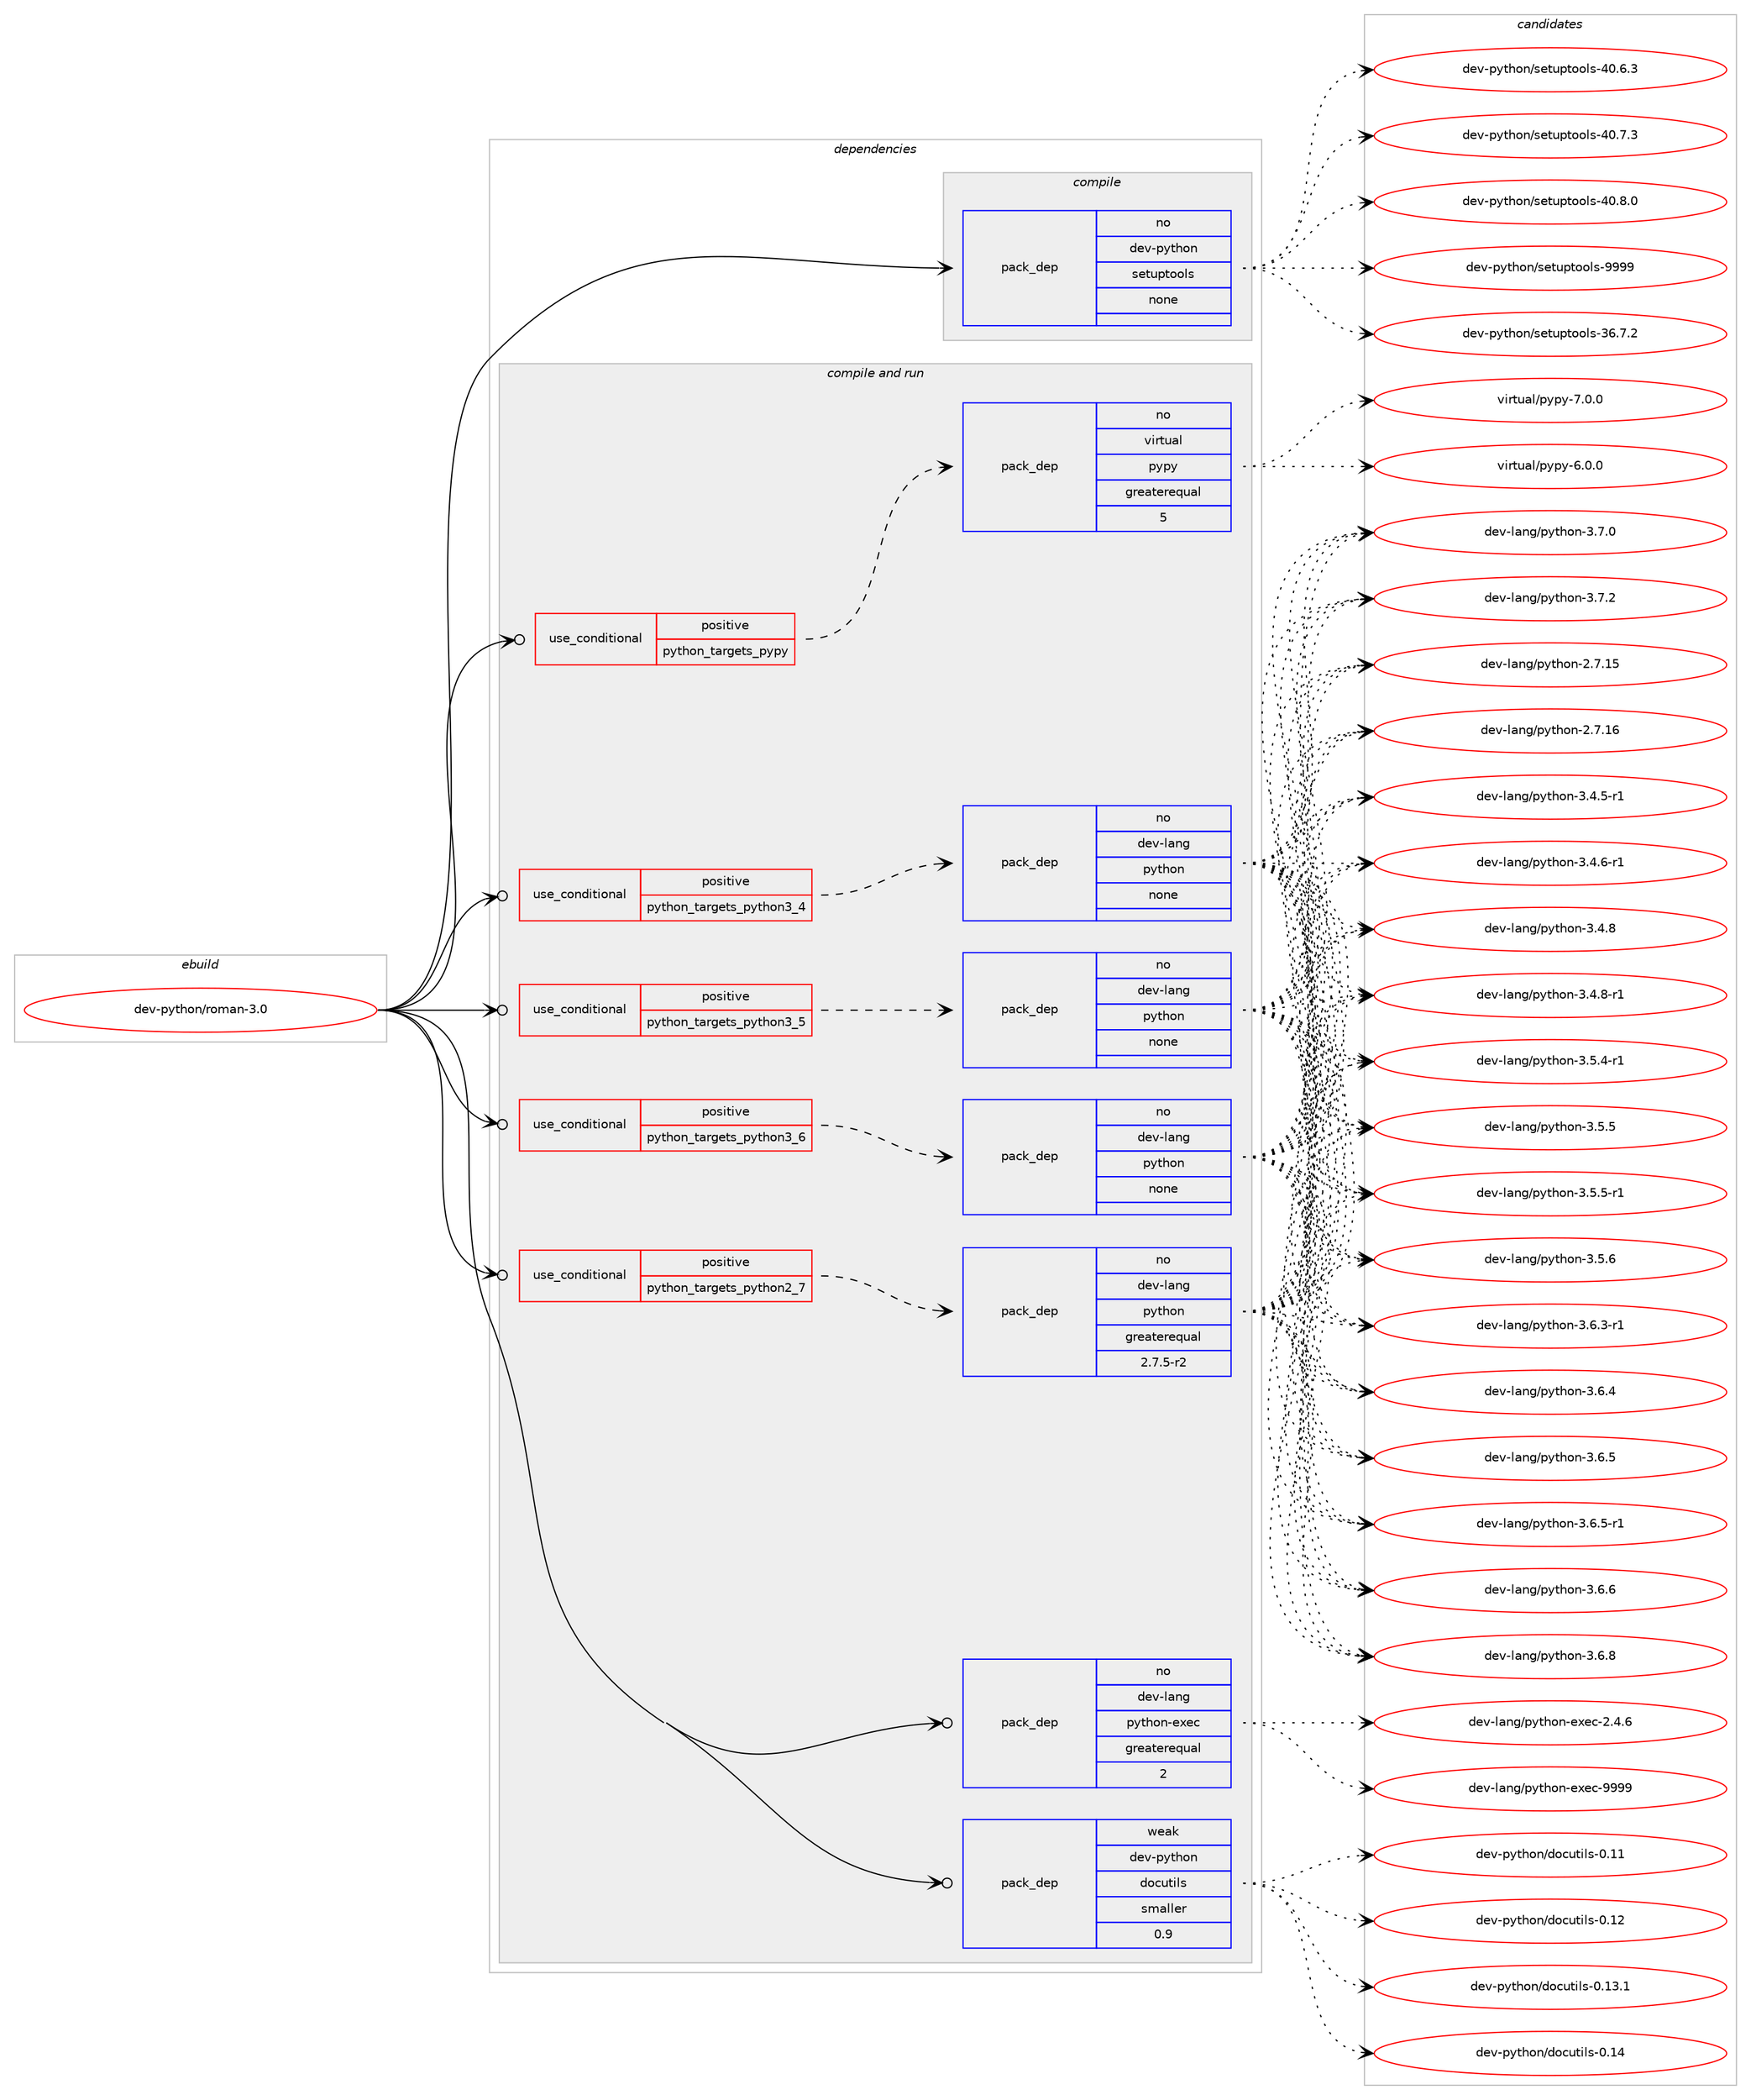 digraph prolog {

# *************
# Graph options
# *************

newrank=true;
concentrate=true;
compound=true;
graph [rankdir=LR,fontname=Helvetica,fontsize=10,ranksep=1.5];#, ranksep=2.5, nodesep=0.2];
edge  [arrowhead=vee];
node  [fontname=Helvetica,fontsize=10];

# **********
# The ebuild
# **********

subgraph cluster_leftcol {
color=gray;
rank=same;
label=<<i>ebuild</i>>;
id [label="dev-python/roman-3.0", color=red, width=4, href="../dev-python/roman-3.0.svg"];
}

# ****************
# The dependencies
# ****************

subgraph cluster_midcol {
color=gray;
label=<<i>dependencies</i>>;
subgraph cluster_compile {
fillcolor="#eeeeee";
style=filled;
label=<<i>compile</i>>;
subgraph pack1032133 {
dependency1439483 [label=<<TABLE BORDER="0" CELLBORDER="1" CELLSPACING="0" CELLPADDING="4" WIDTH="220"><TR><TD ROWSPAN="6" CELLPADDING="30">pack_dep</TD></TR><TR><TD WIDTH="110">no</TD></TR><TR><TD>dev-python</TD></TR><TR><TD>setuptools</TD></TR><TR><TD>none</TD></TR><TR><TD></TD></TR></TABLE>>, shape=none, color=blue];
}
id:e -> dependency1439483:w [weight=20,style="solid",arrowhead="vee"];
}
subgraph cluster_compileandrun {
fillcolor="#eeeeee";
style=filled;
label=<<i>compile and run</i>>;
subgraph cond383988 {
dependency1439484 [label=<<TABLE BORDER="0" CELLBORDER="1" CELLSPACING="0" CELLPADDING="4"><TR><TD ROWSPAN="3" CELLPADDING="10">use_conditional</TD></TR><TR><TD>positive</TD></TR><TR><TD>python_targets_pypy</TD></TR></TABLE>>, shape=none, color=red];
subgraph pack1032134 {
dependency1439485 [label=<<TABLE BORDER="0" CELLBORDER="1" CELLSPACING="0" CELLPADDING="4" WIDTH="220"><TR><TD ROWSPAN="6" CELLPADDING="30">pack_dep</TD></TR><TR><TD WIDTH="110">no</TD></TR><TR><TD>virtual</TD></TR><TR><TD>pypy</TD></TR><TR><TD>greaterequal</TD></TR><TR><TD>5</TD></TR></TABLE>>, shape=none, color=blue];
}
dependency1439484:e -> dependency1439485:w [weight=20,style="dashed",arrowhead="vee"];
}
id:e -> dependency1439484:w [weight=20,style="solid",arrowhead="odotvee"];
subgraph cond383989 {
dependency1439486 [label=<<TABLE BORDER="0" CELLBORDER="1" CELLSPACING="0" CELLPADDING="4"><TR><TD ROWSPAN="3" CELLPADDING="10">use_conditional</TD></TR><TR><TD>positive</TD></TR><TR><TD>python_targets_python2_7</TD></TR></TABLE>>, shape=none, color=red];
subgraph pack1032135 {
dependency1439487 [label=<<TABLE BORDER="0" CELLBORDER="1" CELLSPACING="0" CELLPADDING="4" WIDTH="220"><TR><TD ROWSPAN="6" CELLPADDING="30">pack_dep</TD></TR><TR><TD WIDTH="110">no</TD></TR><TR><TD>dev-lang</TD></TR><TR><TD>python</TD></TR><TR><TD>greaterequal</TD></TR><TR><TD>2.7.5-r2</TD></TR></TABLE>>, shape=none, color=blue];
}
dependency1439486:e -> dependency1439487:w [weight=20,style="dashed",arrowhead="vee"];
}
id:e -> dependency1439486:w [weight=20,style="solid",arrowhead="odotvee"];
subgraph cond383990 {
dependency1439488 [label=<<TABLE BORDER="0" CELLBORDER="1" CELLSPACING="0" CELLPADDING="4"><TR><TD ROWSPAN="3" CELLPADDING="10">use_conditional</TD></TR><TR><TD>positive</TD></TR><TR><TD>python_targets_python3_4</TD></TR></TABLE>>, shape=none, color=red];
subgraph pack1032136 {
dependency1439489 [label=<<TABLE BORDER="0" CELLBORDER="1" CELLSPACING="0" CELLPADDING="4" WIDTH="220"><TR><TD ROWSPAN="6" CELLPADDING="30">pack_dep</TD></TR><TR><TD WIDTH="110">no</TD></TR><TR><TD>dev-lang</TD></TR><TR><TD>python</TD></TR><TR><TD>none</TD></TR><TR><TD></TD></TR></TABLE>>, shape=none, color=blue];
}
dependency1439488:e -> dependency1439489:w [weight=20,style="dashed",arrowhead="vee"];
}
id:e -> dependency1439488:w [weight=20,style="solid",arrowhead="odotvee"];
subgraph cond383991 {
dependency1439490 [label=<<TABLE BORDER="0" CELLBORDER="1" CELLSPACING="0" CELLPADDING="4"><TR><TD ROWSPAN="3" CELLPADDING="10">use_conditional</TD></TR><TR><TD>positive</TD></TR><TR><TD>python_targets_python3_5</TD></TR></TABLE>>, shape=none, color=red];
subgraph pack1032137 {
dependency1439491 [label=<<TABLE BORDER="0" CELLBORDER="1" CELLSPACING="0" CELLPADDING="4" WIDTH="220"><TR><TD ROWSPAN="6" CELLPADDING="30">pack_dep</TD></TR><TR><TD WIDTH="110">no</TD></TR><TR><TD>dev-lang</TD></TR><TR><TD>python</TD></TR><TR><TD>none</TD></TR><TR><TD></TD></TR></TABLE>>, shape=none, color=blue];
}
dependency1439490:e -> dependency1439491:w [weight=20,style="dashed",arrowhead="vee"];
}
id:e -> dependency1439490:w [weight=20,style="solid",arrowhead="odotvee"];
subgraph cond383992 {
dependency1439492 [label=<<TABLE BORDER="0" CELLBORDER="1" CELLSPACING="0" CELLPADDING="4"><TR><TD ROWSPAN="3" CELLPADDING="10">use_conditional</TD></TR><TR><TD>positive</TD></TR><TR><TD>python_targets_python3_6</TD></TR></TABLE>>, shape=none, color=red];
subgraph pack1032138 {
dependency1439493 [label=<<TABLE BORDER="0" CELLBORDER="1" CELLSPACING="0" CELLPADDING="4" WIDTH="220"><TR><TD ROWSPAN="6" CELLPADDING="30">pack_dep</TD></TR><TR><TD WIDTH="110">no</TD></TR><TR><TD>dev-lang</TD></TR><TR><TD>python</TD></TR><TR><TD>none</TD></TR><TR><TD></TD></TR></TABLE>>, shape=none, color=blue];
}
dependency1439492:e -> dependency1439493:w [weight=20,style="dashed",arrowhead="vee"];
}
id:e -> dependency1439492:w [weight=20,style="solid",arrowhead="odotvee"];
subgraph pack1032139 {
dependency1439494 [label=<<TABLE BORDER="0" CELLBORDER="1" CELLSPACING="0" CELLPADDING="4" WIDTH="220"><TR><TD ROWSPAN="6" CELLPADDING="30">pack_dep</TD></TR><TR><TD WIDTH="110">no</TD></TR><TR><TD>dev-lang</TD></TR><TR><TD>python-exec</TD></TR><TR><TD>greaterequal</TD></TR><TR><TD>2</TD></TR></TABLE>>, shape=none, color=blue];
}
id:e -> dependency1439494:w [weight=20,style="solid",arrowhead="odotvee"];
subgraph pack1032140 {
dependency1439495 [label=<<TABLE BORDER="0" CELLBORDER="1" CELLSPACING="0" CELLPADDING="4" WIDTH="220"><TR><TD ROWSPAN="6" CELLPADDING="30">pack_dep</TD></TR><TR><TD WIDTH="110">weak</TD></TR><TR><TD>dev-python</TD></TR><TR><TD>docutils</TD></TR><TR><TD>smaller</TD></TR><TR><TD>0.9</TD></TR></TABLE>>, shape=none, color=blue];
}
id:e -> dependency1439495:w [weight=20,style="solid",arrowhead="odotvee"];
}
subgraph cluster_run {
fillcolor="#eeeeee";
style=filled;
label=<<i>run</i>>;
}
}

# **************
# The candidates
# **************

subgraph cluster_choices {
rank=same;
color=gray;
label=<<i>candidates</i>>;

subgraph choice1032133 {
color=black;
nodesep=1;
choice100101118451121211161041111104711510111611711211611111110811545515446554650 [label="dev-python/setuptools-36.7.2", color=red, width=4,href="../dev-python/setuptools-36.7.2.svg"];
choice100101118451121211161041111104711510111611711211611111110811545524846544651 [label="dev-python/setuptools-40.6.3", color=red, width=4,href="../dev-python/setuptools-40.6.3.svg"];
choice100101118451121211161041111104711510111611711211611111110811545524846554651 [label="dev-python/setuptools-40.7.3", color=red, width=4,href="../dev-python/setuptools-40.7.3.svg"];
choice100101118451121211161041111104711510111611711211611111110811545524846564648 [label="dev-python/setuptools-40.8.0", color=red, width=4,href="../dev-python/setuptools-40.8.0.svg"];
choice10010111845112121116104111110471151011161171121161111111081154557575757 [label="dev-python/setuptools-9999", color=red, width=4,href="../dev-python/setuptools-9999.svg"];
dependency1439483:e -> choice100101118451121211161041111104711510111611711211611111110811545515446554650:w [style=dotted,weight="100"];
dependency1439483:e -> choice100101118451121211161041111104711510111611711211611111110811545524846544651:w [style=dotted,weight="100"];
dependency1439483:e -> choice100101118451121211161041111104711510111611711211611111110811545524846554651:w [style=dotted,weight="100"];
dependency1439483:e -> choice100101118451121211161041111104711510111611711211611111110811545524846564648:w [style=dotted,weight="100"];
dependency1439483:e -> choice10010111845112121116104111110471151011161171121161111111081154557575757:w [style=dotted,weight="100"];
}
subgraph choice1032134 {
color=black;
nodesep=1;
choice1181051141161179710847112121112121455446484648 [label="virtual/pypy-6.0.0", color=red, width=4,href="../virtual/pypy-6.0.0.svg"];
choice1181051141161179710847112121112121455546484648 [label="virtual/pypy-7.0.0", color=red, width=4,href="../virtual/pypy-7.0.0.svg"];
dependency1439485:e -> choice1181051141161179710847112121112121455446484648:w [style=dotted,weight="100"];
dependency1439485:e -> choice1181051141161179710847112121112121455546484648:w [style=dotted,weight="100"];
}
subgraph choice1032135 {
color=black;
nodesep=1;
choice10010111845108971101034711212111610411111045504655464953 [label="dev-lang/python-2.7.15", color=red, width=4,href="../dev-lang/python-2.7.15.svg"];
choice10010111845108971101034711212111610411111045504655464954 [label="dev-lang/python-2.7.16", color=red, width=4,href="../dev-lang/python-2.7.16.svg"];
choice1001011184510897110103471121211161041111104551465246534511449 [label="dev-lang/python-3.4.5-r1", color=red, width=4,href="../dev-lang/python-3.4.5-r1.svg"];
choice1001011184510897110103471121211161041111104551465246544511449 [label="dev-lang/python-3.4.6-r1", color=red, width=4,href="../dev-lang/python-3.4.6-r1.svg"];
choice100101118451089711010347112121116104111110455146524656 [label="dev-lang/python-3.4.8", color=red, width=4,href="../dev-lang/python-3.4.8.svg"];
choice1001011184510897110103471121211161041111104551465246564511449 [label="dev-lang/python-3.4.8-r1", color=red, width=4,href="../dev-lang/python-3.4.8-r1.svg"];
choice1001011184510897110103471121211161041111104551465346524511449 [label="dev-lang/python-3.5.4-r1", color=red, width=4,href="../dev-lang/python-3.5.4-r1.svg"];
choice100101118451089711010347112121116104111110455146534653 [label="dev-lang/python-3.5.5", color=red, width=4,href="../dev-lang/python-3.5.5.svg"];
choice1001011184510897110103471121211161041111104551465346534511449 [label="dev-lang/python-3.5.5-r1", color=red, width=4,href="../dev-lang/python-3.5.5-r1.svg"];
choice100101118451089711010347112121116104111110455146534654 [label="dev-lang/python-3.5.6", color=red, width=4,href="../dev-lang/python-3.5.6.svg"];
choice1001011184510897110103471121211161041111104551465446514511449 [label="dev-lang/python-3.6.3-r1", color=red, width=4,href="../dev-lang/python-3.6.3-r1.svg"];
choice100101118451089711010347112121116104111110455146544652 [label="dev-lang/python-3.6.4", color=red, width=4,href="../dev-lang/python-3.6.4.svg"];
choice100101118451089711010347112121116104111110455146544653 [label="dev-lang/python-3.6.5", color=red, width=4,href="../dev-lang/python-3.6.5.svg"];
choice1001011184510897110103471121211161041111104551465446534511449 [label="dev-lang/python-3.6.5-r1", color=red, width=4,href="../dev-lang/python-3.6.5-r1.svg"];
choice100101118451089711010347112121116104111110455146544654 [label="dev-lang/python-3.6.6", color=red, width=4,href="../dev-lang/python-3.6.6.svg"];
choice100101118451089711010347112121116104111110455146544656 [label="dev-lang/python-3.6.8", color=red, width=4,href="../dev-lang/python-3.6.8.svg"];
choice100101118451089711010347112121116104111110455146554648 [label="dev-lang/python-3.7.0", color=red, width=4,href="../dev-lang/python-3.7.0.svg"];
choice100101118451089711010347112121116104111110455146554650 [label="dev-lang/python-3.7.2", color=red, width=4,href="../dev-lang/python-3.7.2.svg"];
dependency1439487:e -> choice10010111845108971101034711212111610411111045504655464953:w [style=dotted,weight="100"];
dependency1439487:e -> choice10010111845108971101034711212111610411111045504655464954:w [style=dotted,weight="100"];
dependency1439487:e -> choice1001011184510897110103471121211161041111104551465246534511449:w [style=dotted,weight="100"];
dependency1439487:e -> choice1001011184510897110103471121211161041111104551465246544511449:w [style=dotted,weight="100"];
dependency1439487:e -> choice100101118451089711010347112121116104111110455146524656:w [style=dotted,weight="100"];
dependency1439487:e -> choice1001011184510897110103471121211161041111104551465246564511449:w [style=dotted,weight="100"];
dependency1439487:e -> choice1001011184510897110103471121211161041111104551465346524511449:w [style=dotted,weight="100"];
dependency1439487:e -> choice100101118451089711010347112121116104111110455146534653:w [style=dotted,weight="100"];
dependency1439487:e -> choice1001011184510897110103471121211161041111104551465346534511449:w [style=dotted,weight="100"];
dependency1439487:e -> choice100101118451089711010347112121116104111110455146534654:w [style=dotted,weight="100"];
dependency1439487:e -> choice1001011184510897110103471121211161041111104551465446514511449:w [style=dotted,weight="100"];
dependency1439487:e -> choice100101118451089711010347112121116104111110455146544652:w [style=dotted,weight="100"];
dependency1439487:e -> choice100101118451089711010347112121116104111110455146544653:w [style=dotted,weight="100"];
dependency1439487:e -> choice1001011184510897110103471121211161041111104551465446534511449:w [style=dotted,weight="100"];
dependency1439487:e -> choice100101118451089711010347112121116104111110455146544654:w [style=dotted,weight="100"];
dependency1439487:e -> choice100101118451089711010347112121116104111110455146544656:w [style=dotted,weight="100"];
dependency1439487:e -> choice100101118451089711010347112121116104111110455146554648:w [style=dotted,weight="100"];
dependency1439487:e -> choice100101118451089711010347112121116104111110455146554650:w [style=dotted,weight="100"];
}
subgraph choice1032136 {
color=black;
nodesep=1;
choice10010111845108971101034711212111610411111045504655464953 [label="dev-lang/python-2.7.15", color=red, width=4,href="../dev-lang/python-2.7.15.svg"];
choice10010111845108971101034711212111610411111045504655464954 [label="dev-lang/python-2.7.16", color=red, width=4,href="../dev-lang/python-2.7.16.svg"];
choice1001011184510897110103471121211161041111104551465246534511449 [label="dev-lang/python-3.4.5-r1", color=red, width=4,href="../dev-lang/python-3.4.5-r1.svg"];
choice1001011184510897110103471121211161041111104551465246544511449 [label="dev-lang/python-3.4.6-r1", color=red, width=4,href="../dev-lang/python-3.4.6-r1.svg"];
choice100101118451089711010347112121116104111110455146524656 [label="dev-lang/python-3.4.8", color=red, width=4,href="../dev-lang/python-3.4.8.svg"];
choice1001011184510897110103471121211161041111104551465246564511449 [label="dev-lang/python-3.4.8-r1", color=red, width=4,href="../dev-lang/python-3.4.8-r1.svg"];
choice1001011184510897110103471121211161041111104551465346524511449 [label="dev-lang/python-3.5.4-r1", color=red, width=4,href="../dev-lang/python-3.5.4-r1.svg"];
choice100101118451089711010347112121116104111110455146534653 [label="dev-lang/python-3.5.5", color=red, width=4,href="../dev-lang/python-3.5.5.svg"];
choice1001011184510897110103471121211161041111104551465346534511449 [label="dev-lang/python-3.5.5-r1", color=red, width=4,href="../dev-lang/python-3.5.5-r1.svg"];
choice100101118451089711010347112121116104111110455146534654 [label="dev-lang/python-3.5.6", color=red, width=4,href="../dev-lang/python-3.5.6.svg"];
choice1001011184510897110103471121211161041111104551465446514511449 [label="dev-lang/python-3.6.3-r1", color=red, width=4,href="../dev-lang/python-3.6.3-r1.svg"];
choice100101118451089711010347112121116104111110455146544652 [label="dev-lang/python-3.6.4", color=red, width=4,href="../dev-lang/python-3.6.4.svg"];
choice100101118451089711010347112121116104111110455146544653 [label="dev-lang/python-3.6.5", color=red, width=4,href="../dev-lang/python-3.6.5.svg"];
choice1001011184510897110103471121211161041111104551465446534511449 [label="dev-lang/python-3.6.5-r1", color=red, width=4,href="../dev-lang/python-3.6.5-r1.svg"];
choice100101118451089711010347112121116104111110455146544654 [label="dev-lang/python-3.6.6", color=red, width=4,href="../dev-lang/python-3.6.6.svg"];
choice100101118451089711010347112121116104111110455146544656 [label="dev-lang/python-3.6.8", color=red, width=4,href="../dev-lang/python-3.6.8.svg"];
choice100101118451089711010347112121116104111110455146554648 [label="dev-lang/python-3.7.0", color=red, width=4,href="../dev-lang/python-3.7.0.svg"];
choice100101118451089711010347112121116104111110455146554650 [label="dev-lang/python-3.7.2", color=red, width=4,href="../dev-lang/python-3.7.2.svg"];
dependency1439489:e -> choice10010111845108971101034711212111610411111045504655464953:w [style=dotted,weight="100"];
dependency1439489:e -> choice10010111845108971101034711212111610411111045504655464954:w [style=dotted,weight="100"];
dependency1439489:e -> choice1001011184510897110103471121211161041111104551465246534511449:w [style=dotted,weight="100"];
dependency1439489:e -> choice1001011184510897110103471121211161041111104551465246544511449:w [style=dotted,weight="100"];
dependency1439489:e -> choice100101118451089711010347112121116104111110455146524656:w [style=dotted,weight="100"];
dependency1439489:e -> choice1001011184510897110103471121211161041111104551465246564511449:w [style=dotted,weight="100"];
dependency1439489:e -> choice1001011184510897110103471121211161041111104551465346524511449:w [style=dotted,weight="100"];
dependency1439489:e -> choice100101118451089711010347112121116104111110455146534653:w [style=dotted,weight="100"];
dependency1439489:e -> choice1001011184510897110103471121211161041111104551465346534511449:w [style=dotted,weight="100"];
dependency1439489:e -> choice100101118451089711010347112121116104111110455146534654:w [style=dotted,weight="100"];
dependency1439489:e -> choice1001011184510897110103471121211161041111104551465446514511449:w [style=dotted,weight="100"];
dependency1439489:e -> choice100101118451089711010347112121116104111110455146544652:w [style=dotted,weight="100"];
dependency1439489:e -> choice100101118451089711010347112121116104111110455146544653:w [style=dotted,weight="100"];
dependency1439489:e -> choice1001011184510897110103471121211161041111104551465446534511449:w [style=dotted,weight="100"];
dependency1439489:e -> choice100101118451089711010347112121116104111110455146544654:w [style=dotted,weight="100"];
dependency1439489:e -> choice100101118451089711010347112121116104111110455146544656:w [style=dotted,weight="100"];
dependency1439489:e -> choice100101118451089711010347112121116104111110455146554648:w [style=dotted,weight="100"];
dependency1439489:e -> choice100101118451089711010347112121116104111110455146554650:w [style=dotted,weight="100"];
}
subgraph choice1032137 {
color=black;
nodesep=1;
choice10010111845108971101034711212111610411111045504655464953 [label="dev-lang/python-2.7.15", color=red, width=4,href="../dev-lang/python-2.7.15.svg"];
choice10010111845108971101034711212111610411111045504655464954 [label="dev-lang/python-2.7.16", color=red, width=4,href="../dev-lang/python-2.7.16.svg"];
choice1001011184510897110103471121211161041111104551465246534511449 [label="dev-lang/python-3.4.5-r1", color=red, width=4,href="../dev-lang/python-3.4.5-r1.svg"];
choice1001011184510897110103471121211161041111104551465246544511449 [label="dev-lang/python-3.4.6-r1", color=red, width=4,href="../dev-lang/python-3.4.6-r1.svg"];
choice100101118451089711010347112121116104111110455146524656 [label="dev-lang/python-3.4.8", color=red, width=4,href="../dev-lang/python-3.4.8.svg"];
choice1001011184510897110103471121211161041111104551465246564511449 [label="dev-lang/python-3.4.8-r1", color=red, width=4,href="../dev-lang/python-3.4.8-r1.svg"];
choice1001011184510897110103471121211161041111104551465346524511449 [label="dev-lang/python-3.5.4-r1", color=red, width=4,href="../dev-lang/python-3.5.4-r1.svg"];
choice100101118451089711010347112121116104111110455146534653 [label="dev-lang/python-3.5.5", color=red, width=4,href="../dev-lang/python-3.5.5.svg"];
choice1001011184510897110103471121211161041111104551465346534511449 [label="dev-lang/python-3.5.5-r1", color=red, width=4,href="../dev-lang/python-3.5.5-r1.svg"];
choice100101118451089711010347112121116104111110455146534654 [label="dev-lang/python-3.5.6", color=red, width=4,href="../dev-lang/python-3.5.6.svg"];
choice1001011184510897110103471121211161041111104551465446514511449 [label="dev-lang/python-3.6.3-r1", color=red, width=4,href="../dev-lang/python-3.6.3-r1.svg"];
choice100101118451089711010347112121116104111110455146544652 [label="dev-lang/python-3.6.4", color=red, width=4,href="../dev-lang/python-3.6.4.svg"];
choice100101118451089711010347112121116104111110455146544653 [label="dev-lang/python-3.6.5", color=red, width=4,href="../dev-lang/python-3.6.5.svg"];
choice1001011184510897110103471121211161041111104551465446534511449 [label="dev-lang/python-3.6.5-r1", color=red, width=4,href="../dev-lang/python-3.6.5-r1.svg"];
choice100101118451089711010347112121116104111110455146544654 [label="dev-lang/python-3.6.6", color=red, width=4,href="../dev-lang/python-3.6.6.svg"];
choice100101118451089711010347112121116104111110455146544656 [label="dev-lang/python-3.6.8", color=red, width=4,href="../dev-lang/python-3.6.8.svg"];
choice100101118451089711010347112121116104111110455146554648 [label="dev-lang/python-3.7.0", color=red, width=4,href="../dev-lang/python-3.7.0.svg"];
choice100101118451089711010347112121116104111110455146554650 [label="dev-lang/python-3.7.2", color=red, width=4,href="../dev-lang/python-3.7.2.svg"];
dependency1439491:e -> choice10010111845108971101034711212111610411111045504655464953:w [style=dotted,weight="100"];
dependency1439491:e -> choice10010111845108971101034711212111610411111045504655464954:w [style=dotted,weight="100"];
dependency1439491:e -> choice1001011184510897110103471121211161041111104551465246534511449:w [style=dotted,weight="100"];
dependency1439491:e -> choice1001011184510897110103471121211161041111104551465246544511449:w [style=dotted,weight="100"];
dependency1439491:e -> choice100101118451089711010347112121116104111110455146524656:w [style=dotted,weight="100"];
dependency1439491:e -> choice1001011184510897110103471121211161041111104551465246564511449:w [style=dotted,weight="100"];
dependency1439491:e -> choice1001011184510897110103471121211161041111104551465346524511449:w [style=dotted,weight="100"];
dependency1439491:e -> choice100101118451089711010347112121116104111110455146534653:w [style=dotted,weight="100"];
dependency1439491:e -> choice1001011184510897110103471121211161041111104551465346534511449:w [style=dotted,weight="100"];
dependency1439491:e -> choice100101118451089711010347112121116104111110455146534654:w [style=dotted,weight="100"];
dependency1439491:e -> choice1001011184510897110103471121211161041111104551465446514511449:w [style=dotted,weight="100"];
dependency1439491:e -> choice100101118451089711010347112121116104111110455146544652:w [style=dotted,weight="100"];
dependency1439491:e -> choice100101118451089711010347112121116104111110455146544653:w [style=dotted,weight="100"];
dependency1439491:e -> choice1001011184510897110103471121211161041111104551465446534511449:w [style=dotted,weight="100"];
dependency1439491:e -> choice100101118451089711010347112121116104111110455146544654:w [style=dotted,weight="100"];
dependency1439491:e -> choice100101118451089711010347112121116104111110455146544656:w [style=dotted,weight="100"];
dependency1439491:e -> choice100101118451089711010347112121116104111110455146554648:w [style=dotted,weight="100"];
dependency1439491:e -> choice100101118451089711010347112121116104111110455146554650:w [style=dotted,weight="100"];
}
subgraph choice1032138 {
color=black;
nodesep=1;
choice10010111845108971101034711212111610411111045504655464953 [label="dev-lang/python-2.7.15", color=red, width=4,href="../dev-lang/python-2.7.15.svg"];
choice10010111845108971101034711212111610411111045504655464954 [label="dev-lang/python-2.7.16", color=red, width=4,href="../dev-lang/python-2.7.16.svg"];
choice1001011184510897110103471121211161041111104551465246534511449 [label="dev-lang/python-3.4.5-r1", color=red, width=4,href="../dev-lang/python-3.4.5-r1.svg"];
choice1001011184510897110103471121211161041111104551465246544511449 [label="dev-lang/python-3.4.6-r1", color=red, width=4,href="../dev-lang/python-3.4.6-r1.svg"];
choice100101118451089711010347112121116104111110455146524656 [label="dev-lang/python-3.4.8", color=red, width=4,href="../dev-lang/python-3.4.8.svg"];
choice1001011184510897110103471121211161041111104551465246564511449 [label="dev-lang/python-3.4.8-r1", color=red, width=4,href="../dev-lang/python-3.4.8-r1.svg"];
choice1001011184510897110103471121211161041111104551465346524511449 [label="dev-lang/python-3.5.4-r1", color=red, width=4,href="../dev-lang/python-3.5.4-r1.svg"];
choice100101118451089711010347112121116104111110455146534653 [label="dev-lang/python-3.5.5", color=red, width=4,href="../dev-lang/python-3.5.5.svg"];
choice1001011184510897110103471121211161041111104551465346534511449 [label="dev-lang/python-3.5.5-r1", color=red, width=4,href="../dev-lang/python-3.5.5-r1.svg"];
choice100101118451089711010347112121116104111110455146534654 [label="dev-lang/python-3.5.6", color=red, width=4,href="../dev-lang/python-3.5.6.svg"];
choice1001011184510897110103471121211161041111104551465446514511449 [label="dev-lang/python-3.6.3-r1", color=red, width=4,href="../dev-lang/python-3.6.3-r1.svg"];
choice100101118451089711010347112121116104111110455146544652 [label="dev-lang/python-3.6.4", color=red, width=4,href="../dev-lang/python-3.6.4.svg"];
choice100101118451089711010347112121116104111110455146544653 [label="dev-lang/python-3.6.5", color=red, width=4,href="../dev-lang/python-3.6.5.svg"];
choice1001011184510897110103471121211161041111104551465446534511449 [label="dev-lang/python-3.6.5-r1", color=red, width=4,href="../dev-lang/python-3.6.5-r1.svg"];
choice100101118451089711010347112121116104111110455146544654 [label="dev-lang/python-3.6.6", color=red, width=4,href="../dev-lang/python-3.6.6.svg"];
choice100101118451089711010347112121116104111110455146544656 [label="dev-lang/python-3.6.8", color=red, width=4,href="../dev-lang/python-3.6.8.svg"];
choice100101118451089711010347112121116104111110455146554648 [label="dev-lang/python-3.7.0", color=red, width=4,href="../dev-lang/python-3.7.0.svg"];
choice100101118451089711010347112121116104111110455146554650 [label="dev-lang/python-3.7.2", color=red, width=4,href="../dev-lang/python-3.7.2.svg"];
dependency1439493:e -> choice10010111845108971101034711212111610411111045504655464953:w [style=dotted,weight="100"];
dependency1439493:e -> choice10010111845108971101034711212111610411111045504655464954:w [style=dotted,weight="100"];
dependency1439493:e -> choice1001011184510897110103471121211161041111104551465246534511449:w [style=dotted,weight="100"];
dependency1439493:e -> choice1001011184510897110103471121211161041111104551465246544511449:w [style=dotted,weight="100"];
dependency1439493:e -> choice100101118451089711010347112121116104111110455146524656:w [style=dotted,weight="100"];
dependency1439493:e -> choice1001011184510897110103471121211161041111104551465246564511449:w [style=dotted,weight="100"];
dependency1439493:e -> choice1001011184510897110103471121211161041111104551465346524511449:w [style=dotted,weight="100"];
dependency1439493:e -> choice100101118451089711010347112121116104111110455146534653:w [style=dotted,weight="100"];
dependency1439493:e -> choice1001011184510897110103471121211161041111104551465346534511449:w [style=dotted,weight="100"];
dependency1439493:e -> choice100101118451089711010347112121116104111110455146534654:w [style=dotted,weight="100"];
dependency1439493:e -> choice1001011184510897110103471121211161041111104551465446514511449:w [style=dotted,weight="100"];
dependency1439493:e -> choice100101118451089711010347112121116104111110455146544652:w [style=dotted,weight="100"];
dependency1439493:e -> choice100101118451089711010347112121116104111110455146544653:w [style=dotted,weight="100"];
dependency1439493:e -> choice1001011184510897110103471121211161041111104551465446534511449:w [style=dotted,weight="100"];
dependency1439493:e -> choice100101118451089711010347112121116104111110455146544654:w [style=dotted,weight="100"];
dependency1439493:e -> choice100101118451089711010347112121116104111110455146544656:w [style=dotted,weight="100"];
dependency1439493:e -> choice100101118451089711010347112121116104111110455146554648:w [style=dotted,weight="100"];
dependency1439493:e -> choice100101118451089711010347112121116104111110455146554650:w [style=dotted,weight="100"];
}
subgraph choice1032139 {
color=black;
nodesep=1;
choice1001011184510897110103471121211161041111104510112010199455046524654 [label="dev-lang/python-exec-2.4.6", color=red, width=4,href="../dev-lang/python-exec-2.4.6.svg"];
choice10010111845108971101034711212111610411111045101120101994557575757 [label="dev-lang/python-exec-9999", color=red, width=4,href="../dev-lang/python-exec-9999.svg"];
dependency1439494:e -> choice1001011184510897110103471121211161041111104510112010199455046524654:w [style=dotted,weight="100"];
dependency1439494:e -> choice10010111845108971101034711212111610411111045101120101994557575757:w [style=dotted,weight="100"];
}
subgraph choice1032140 {
color=black;
nodesep=1;
choice1001011184511212111610411111047100111991171161051081154548464949 [label="dev-python/docutils-0.11", color=red, width=4,href="../dev-python/docutils-0.11.svg"];
choice1001011184511212111610411111047100111991171161051081154548464950 [label="dev-python/docutils-0.12", color=red, width=4,href="../dev-python/docutils-0.12.svg"];
choice10010111845112121116104111110471001119911711610510811545484649514649 [label="dev-python/docutils-0.13.1", color=red, width=4,href="../dev-python/docutils-0.13.1.svg"];
choice1001011184511212111610411111047100111991171161051081154548464952 [label="dev-python/docutils-0.14", color=red, width=4,href="../dev-python/docutils-0.14.svg"];
dependency1439495:e -> choice1001011184511212111610411111047100111991171161051081154548464949:w [style=dotted,weight="100"];
dependency1439495:e -> choice1001011184511212111610411111047100111991171161051081154548464950:w [style=dotted,weight="100"];
dependency1439495:e -> choice10010111845112121116104111110471001119911711610510811545484649514649:w [style=dotted,weight="100"];
dependency1439495:e -> choice1001011184511212111610411111047100111991171161051081154548464952:w [style=dotted,weight="100"];
}
}

}
